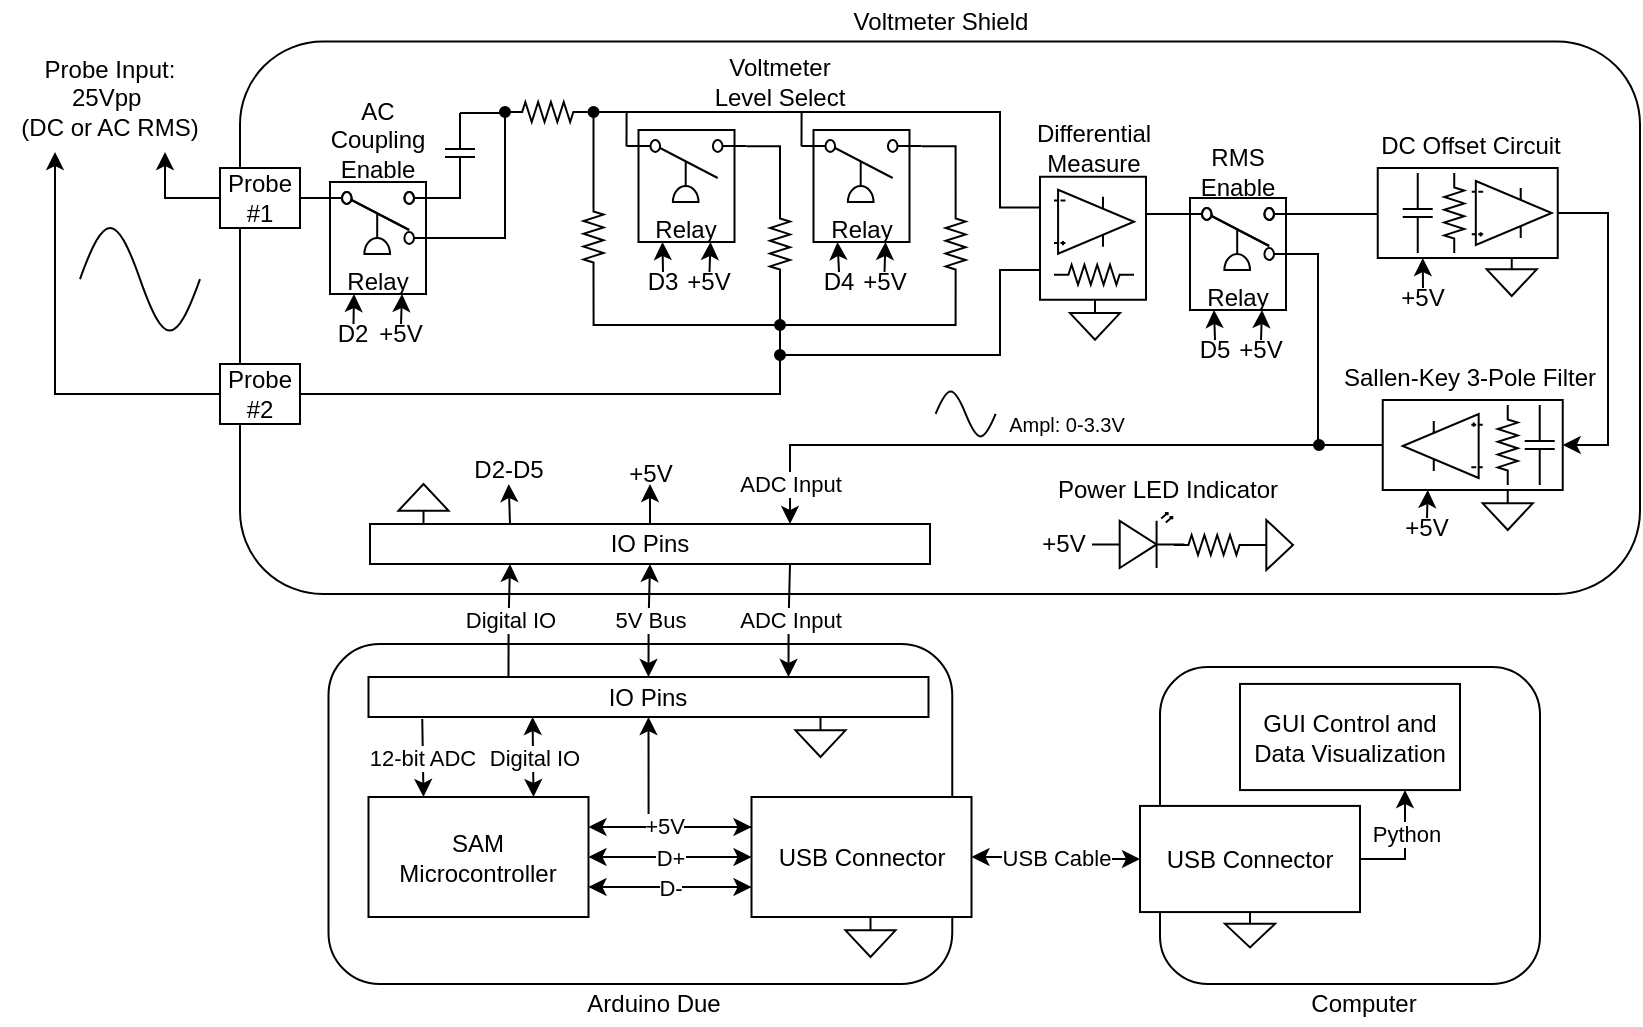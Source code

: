 <mxfile version="13.6.2" type="device"><diagram id="-oL0NHtV38mQ9emUjdSc" name="Page-1"><mxGraphModel dx="1831" dy="594" grid="1" gridSize="10" guides="1" tooltips="1" connect="1" arrows="1" fold="1" page="1" pageScale="1" pageWidth="850" pageHeight="1100" math="0" shadow="0"><root><mxCell id="0"/><mxCell id="1" parent="0"/><mxCell id="wLDwbeyGVbWUntYZaLQP-93" value="" style="rounded=1;whiteSpace=wrap;html=1;" parent="1" vertex="1"><mxGeometry x="-610" y="408.75" width="700" height="276.25" as="geometry"/></mxCell><mxCell id="EzJl0dSxxbxW8zrCP2cZ-2" value="" style="rounded=1;whiteSpace=wrap;html=1;" parent="1" vertex="1"><mxGeometry x="-565.75" y="710" width="311.88" height="170" as="geometry"/></mxCell><mxCell id="EzJl0dSxxbxW8zrCP2cZ-5" value="USB Cable" style="edgeStyle=orthogonalEdgeStyle;rounded=0;orthogonalLoop=1;jettySize=auto;html=1;exitX=1;exitY=0.5;exitDx=0;exitDy=0;entryX=0;entryY=0.5;entryDx=0;entryDy=0;startArrow=classic;startFill=1;" parent="1" source="wLDwbeyGVbWUntYZaLQP-1" target="wLDwbeyGVbWUntYZaLQP-102" edge="1"><mxGeometry relative="1" as="geometry"/></mxCell><mxCell id="EzJl0dSxxbxW8zrCP2cZ-11" value="D+" style="edgeStyle=orthogonalEdgeStyle;rounded=0;orthogonalLoop=1;jettySize=auto;html=1;exitX=0;exitY=0.5;exitDx=0;exitDy=0;entryX=1;entryY=0.5;entryDx=0;entryDy=0;startArrow=classic;startFill=1;" parent="1" source="wLDwbeyGVbWUntYZaLQP-1" target="EzJl0dSxxbxW8zrCP2cZ-6" edge="1"><mxGeometry relative="1" as="geometry"/></mxCell><mxCell id="EzJl0dSxxbxW8zrCP2cZ-12" value="D-" style="edgeStyle=orthogonalEdgeStyle;rounded=0;orthogonalLoop=1;jettySize=auto;html=1;exitX=0;exitY=0.75;exitDx=0;exitDy=0;entryX=1;entryY=0.75;entryDx=0;entryDy=0;startArrow=classic;startFill=1;" parent="1" source="wLDwbeyGVbWUntYZaLQP-1" target="EzJl0dSxxbxW8zrCP2cZ-6" edge="1"><mxGeometry relative="1" as="geometry"/></mxCell><mxCell id="EzJl0dSxxbxW8zrCP2cZ-13" style="edgeStyle=orthogonalEdgeStyle;rounded=0;orthogonalLoop=1;jettySize=auto;html=1;exitX=0;exitY=0.25;exitDx=0;exitDy=0;entryX=0.5;entryY=1;entryDx=0;entryDy=0;startArrow=classic;startFill=1;" parent="1" source="wLDwbeyGVbWUntYZaLQP-1" target="EzJl0dSxxbxW8zrCP2cZ-7" edge="1"><mxGeometry relative="1" as="geometry"><Array as="points"><mxPoint x="-406" y="802"/></Array></mxGeometry></mxCell><mxCell id="dvAcKzwwteOVy_JP5b5H-95" style="edgeStyle=orthogonalEdgeStyle;rounded=0;orthogonalLoop=1;jettySize=auto;html=1;exitX=0;exitY=0.25;exitDx=0;exitDy=0;entryX=1;entryY=0.25;entryDx=0;entryDy=0;startArrow=none;startFill=0;endArrow=classic;endFill=1;" parent="1" source="wLDwbeyGVbWUntYZaLQP-1" target="EzJl0dSxxbxW8zrCP2cZ-6" edge="1"><mxGeometry relative="1" as="geometry"><Array as="points"><mxPoint x="-390" y="802"/><mxPoint x="-390" y="802"/></Array></mxGeometry></mxCell><mxCell id="dvAcKzwwteOVy_JP5b5H-96" value="+5V" style="edgeLabel;html=1;align=center;verticalAlign=middle;resizable=0;points=[];" parent="dvAcKzwwteOVy_JP5b5H-95" vertex="1" connectable="0"><mxGeometry x="-0.064" relative="1" as="geometry"><mxPoint x="-6.0" y="-0.75" as="offset"/></mxGeometry></mxCell><mxCell id="wLDwbeyGVbWUntYZaLQP-1" value="USB Connector" style="rounded=0;whiteSpace=wrap;html=1;" parent="1" vertex="1"><mxGeometry x="-354.25" y="786.5" width="110" height="60" as="geometry"/></mxCell><mxCell id="wLDwbeyGVbWUntYZaLQP-76" value="" style="pointerEvents=1;verticalLabelPosition=bottom;shadow=0;dashed=0;align=center;html=1;verticalAlign=top;shape=mxgraph.electrical.waveforms.sine_wave;" parent="1" vertex="1"><mxGeometry x="-262.18" y="580" width="30" height="30" as="geometry"/></mxCell><mxCell id="wLDwbeyGVbWUntYZaLQP-77" value="&lt;font style=&quot;font-size: 10px&quot;&gt;Ampl: 0-3.3V&lt;/font&gt;" style="text;html=1;align=center;verticalAlign=middle;resizable=0;points=[];autosize=1;" parent="1" vertex="1"><mxGeometry x="-232.19" y="590" width="70" height="20" as="geometry"/></mxCell><mxCell id="dvAcKzwwteOVy_JP5b5H-117" style="edgeStyle=orthogonalEdgeStyle;rounded=0;orthogonalLoop=1;jettySize=auto;html=1;exitX=0;exitY=0.5;exitDx=0;exitDy=0;entryX=0.25;entryY=1;entryDx=0;entryDy=0;startArrow=none;startFill=0;endArrow=classic;endFill=1;" parent="1" source="wLDwbeyGVbWUntYZaLQP-106" target="wLDwbeyGVbWUntYZaLQP-111" edge="1"><mxGeometry relative="1" as="geometry"/></mxCell><mxCell id="wLDwbeyGVbWUntYZaLQP-106" value="Probe #2" style="rounded=0;whiteSpace=wrap;html=1;" parent="1" vertex="1"><mxGeometry x="-620" y="570" width="40" height="30" as="geometry"/></mxCell><mxCell id="wLDwbeyGVbWUntYZaLQP-111" value="Probe Input:&lt;br&gt;&lt;span&gt;25Vpp&amp;nbsp;&lt;/span&gt;&lt;br&gt;(DC or AC RMS)" style="text;html=1;strokeColor=none;fillColor=none;align=center;verticalAlign=middle;whiteSpace=wrap;rounded=0;" parent="1" vertex="1"><mxGeometry x="-730" y="410" width="110" height="54" as="geometry"/></mxCell><mxCell id="L6yJ6HLcH0pnZUztyq2i-1" value="" style="pointerEvents=1;verticalLabelPosition=bottom;shadow=0;dashed=0;align=center;html=1;verticalAlign=top;shape=mxgraph.electrical.waveforms.sine_wave;" parent="1" vertex="1"><mxGeometry x="-690" y="493.32" width="60" height="68.68" as="geometry"/></mxCell><mxCell id="dvAcKzwwteOVy_JP5b5H-61" style="edgeStyle=orthogonalEdgeStyle;rounded=0;orthogonalLoop=1;jettySize=auto;html=1;exitX=1;exitY=0.5;exitDx=0;exitDy=0;entryX=0;entryY=0.885;entryDx=0;entryDy=0;entryPerimeter=0;startArrow=none;startFill=0;endArrow=none;endFill=0;" parent="1" source="wLDwbeyGVbWUntYZaLQP-53" target="EzJl0dSxxbxW8zrCP2cZ-267" edge="1"><mxGeometry relative="1" as="geometry"/></mxCell><mxCell id="dvAcKzwwteOVy_JP5b5H-116" style="edgeStyle=orthogonalEdgeStyle;rounded=0;orthogonalLoop=1;jettySize=auto;html=1;exitX=0;exitY=0.5;exitDx=0;exitDy=0;entryX=0.75;entryY=1;entryDx=0;entryDy=0;startArrow=none;startFill=0;endArrow=classic;endFill=1;" parent="1" source="wLDwbeyGVbWUntYZaLQP-53" target="wLDwbeyGVbWUntYZaLQP-111" edge="1"><mxGeometry relative="1" as="geometry"/></mxCell><mxCell id="wLDwbeyGVbWUntYZaLQP-53" value="Probe #1" style="rounded=0;whiteSpace=wrap;html=1;" parent="1" vertex="1"><mxGeometry x="-620" y="472" width="40" height="30" as="geometry"/></mxCell><mxCell id="EzJl0dSxxbxW8zrCP2cZ-16" value="Digital IO" style="rounded=0;orthogonalLoop=1;jettySize=auto;html=1;exitX=0.75;exitY=0;exitDx=0;exitDy=0;entryX=0.293;entryY=1;entryDx=0;entryDy=0;entryPerimeter=0;startArrow=classic;startFill=1;" parent="1" source="EzJl0dSxxbxW8zrCP2cZ-6" target="EzJl0dSxxbxW8zrCP2cZ-7" edge="1"><mxGeometry relative="1" as="geometry"/></mxCell><mxCell id="EzJl0dSxxbxW8zrCP2cZ-22" value="12-bit ADC" style="edgeStyle=orthogonalEdgeStyle;rounded=0;orthogonalLoop=1;jettySize=auto;html=1;exitX=0.25;exitY=0;exitDx=0;exitDy=0;entryX=0.096;entryY=1.05;entryDx=0;entryDy=0;entryPerimeter=0;startArrow=classic;startFill=1;endArrow=none;endFill=0;" parent="1" source="EzJl0dSxxbxW8zrCP2cZ-6" target="EzJl0dSxxbxW8zrCP2cZ-7" edge="1"><mxGeometry relative="1" as="geometry"/></mxCell><mxCell id="EzJl0dSxxbxW8zrCP2cZ-6" value="SAM Microcontroller" style="rounded=0;whiteSpace=wrap;html=1;" parent="1" vertex="1"><mxGeometry x="-545.75" y="786.5" width="110" height="60" as="geometry"/></mxCell><mxCell id="EzJl0dSxxbxW8zrCP2cZ-19" value="ADC Input" style="edgeStyle=orthogonalEdgeStyle;rounded=0;orthogonalLoop=1;jettySize=auto;html=1;exitX=0.75;exitY=0;exitDx=0;exitDy=0;entryX=0.75;entryY=1;entryDx=0;entryDy=0;startArrow=classic;startFill=1;endArrow=none;endFill=0;" parent="1" source="EzJl0dSxxbxW8zrCP2cZ-7" target="EzJl0dSxxbxW8zrCP2cZ-18" edge="1"><mxGeometry relative="1" as="geometry"/></mxCell><mxCell id="EzJl0dSxxbxW8zrCP2cZ-20" value="5V Bus" style="edgeStyle=orthogonalEdgeStyle;rounded=0;orthogonalLoop=1;jettySize=auto;html=1;exitX=0.5;exitY=0;exitDx=0;exitDy=0;entryX=0.5;entryY=1;entryDx=0;entryDy=0;startArrow=classic;startFill=1;" parent="1" source="EzJl0dSxxbxW8zrCP2cZ-7" target="EzJl0dSxxbxW8zrCP2cZ-18" edge="1"><mxGeometry relative="1" as="geometry"/></mxCell><mxCell id="EzJl0dSxxbxW8zrCP2cZ-21" value="Digital IO" style="edgeStyle=orthogonalEdgeStyle;rounded=0;orthogonalLoop=1;jettySize=auto;html=1;exitX=0.25;exitY=0;exitDx=0;exitDy=0;entryX=0.25;entryY=1;entryDx=0;entryDy=0;startArrow=none;startFill=0;endArrow=classic;endFill=1;" parent="1" source="EzJl0dSxxbxW8zrCP2cZ-7" target="EzJl0dSxxbxW8zrCP2cZ-18" edge="1"><mxGeometry relative="1" as="geometry"/></mxCell><mxCell id="EzJl0dSxxbxW8zrCP2cZ-7" value="IO Pins" style="rounded=0;whiteSpace=wrap;html=1;" parent="1" vertex="1"><mxGeometry x="-545.75" y="726.5" width="280" height="20" as="geometry"/></mxCell><mxCell id="EzJl0dSxxbxW8zrCP2cZ-18" value="IO Pins" style="rounded=0;whiteSpace=wrap;html=1;" parent="1" vertex="1"><mxGeometry x="-545" y="650" width="280" height="20" as="geometry"/></mxCell><mxCell id="dvAcKzwwteOVy_JP5b5H-58" style="edgeStyle=orthogonalEdgeStyle;rounded=0;orthogonalLoop=1;jettySize=auto;html=1;exitX=0;exitY=0.5;exitDx=0;exitDy=0;exitPerimeter=0;entryX=1;entryY=0.5;entryDx=0;entryDy=0;startArrow=none;startFill=0;endArrow=none;endFill=0;" parent="1" source="okWs0Sjqfzj3kmloRYLB-17" target="dvAcKzwwteOVy_JP5b5H-54" edge="1"><mxGeometry relative="1" as="geometry"/></mxCell><mxCell id="okWs0Sjqfzj3kmloRYLB-17" value="" style="pointerEvents=1;verticalLabelPosition=bottom;shadow=0;dashed=0;align=center;html=1;verticalAlign=top;shape=mxgraph.electrical.resistors.resistor_2;rotation=90;direction=north;" parent="1" vertex="1"><mxGeometry x="-461.13" y="424" width="10" height="40" as="geometry"/></mxCell><mxCell id="dvAcKzwwteOVy_JP5b5H-65" style="edgeStyle=orthogonalEdgeStyle;rounded=0;orthogonalLoop=1;jettySize=auto;html=1;exitX=1;exitY=0.5;exitDx=0;exitDy=0;exitPerimeter=0;entryX=0;entryY=0.5;entryDx=0;entryDy=0;startArrow=none;startFill=0;endArrow=none;endFill=0;" parent="1" source="okWs0Sjqfzj3kmloRYLB-20" target="dvAcKzwwteOVy_JP5b5H-18" edge="1"><mxGeometry relative="1" as="geometry"/></mxCell><mxCell id="okWs0Sjqfzj3kmloRYLB-20" value="" style="pointerEvents=1;verticalLabelPosition=bottom;shadow=0;dashed=0;align=center;html=1;verticalAlign=top;shape=mxgraph.electrical.resistors.resistor_2;rotation=90;" parent="1" vertex="1"><mxGeometry x="-453.25" y="501.5" width="40" height="10" as="geometry"/></mxCell><mxCell id="EzJl0dSxxbxW8zrCP2cZ-129" value="" style="pointerEvents=1;verticalLabelPosition=bottom;shadow=0;dashed=0;align=center;html=1;verticalAlign=top;shape=mxgraph.electrical.signal_sources.signal_ground;" parent="1" vertex="1"><mxGeometry x="-307.25" y="846.5" width="25" height="20" as="geometry"/></mxCell><mxCell id="EzJl0dSxxbxW8zrCP2cZ-176" value="" style="group" parent="1" vertex="1" connectable="0"><mxGeometry x="-416.75" y="453" width="60" height="81" as="geometry"/></mxCell><mxCell id="EzJl0dSxxbxW8zrCP2cZ-177" value="+5V" style="text;html=1;strokeColor=none;fillColor=none;align=center;verticalAlign=middle;whiteSpace=wrap;rounded=0;dashed=1;" parent="EzJl0dSxxbxW8zrCP2cZ-176" vertex="1"><mxGeometry x="34" y="71" width="15" height="10" as="geometry"/></mxCell><mxCell id="EzJl0dSxxbxW8zrCP2cZ-178" value="" style="group" parent="EzJl0dSxxbxW8zrCP2cZ-176" vertex="1" connectable="0"><mxGeometry width="60" height="76" as="geometry"/></mxCell><mxCell id="EzJl0dSxxbxW8zrCP2cZ-179" value="" style="group" parent="EzJl0dSxxbxW8zrCP2cZ-178" vertex="1" connectable="0"><mxGeometry width="60" height="76" as="geometry"/></mxCell><mxCell id="EzJl0dSxxbxW8zrCP2cZ-180" value="&lt;br&gt;&lt;br&gt;&lt;br&gt;Relay" style="rounded=0;whiteSpace=wrap;html=1;" parent="EzJl0dSxxbxW8zrCP2cZ-179" vertex="1"><mxGeometry x="6" width="48" height="56" as="geometry"/></mxCell><mxCell id="EzJl0dSxxbxW8zrCP2cZ-181" value="" style="pointerEvents=1;verticalLabelPosition=bottom;shadow=0;dashed=0;align=center;html=1;verticalAlign=top;shape=mxgraph.electrical.electro-mechanical.pressure_actuated;" parent="EzJl0dSxxbxW8zrCP2cZ-179" vertex="1"><mxGeometry y="5" width="60" height="31" as="geometry"/></mxCell><mxCell id="EzJl0dSxxbxW8zrCP2cZ-182" style="edgeStyle=orthogonalEdgeStyle;rounded=0;orthogonalLoop=1;jettySize=auto;html=1;exitX=0.5;exitY=0;exitDx=0;exitDy=0;entryX=0.75;entryY=1;entryDx=0;entryDy=0;startArrow=none;startFill=0;endArrow=classic;endFill=1;" parent="EzJl0dSxxbxW8zrCP2cZ-176" source="EzJl0dSxxbxW8zrCP2cZ-177" target="EzJl0dSxxbxW8zrCP2cZ-180" edge="1"><mxGeometry relative="1" as="geometry"/></mxCell><mxCell id="EzJl0dSxxbxW8zrCP2cZ-184" value="" style="group" parent="1" vertex="1" connectable="0"><mxGeometry x="-329.25" y="453" width="60" height="81" as="geometry"/></mxCell><mxCell id="EzJl0dSxxbxW8zrCP2cZ-185" value="+5V" style="text;html=1;strokeColor=none;fillColor=none;align=center;verticalAlign=middle;whiteSpace=wrap;rounded=0;dashed=1;" parent="EzJl0dSxxbxW8zrCP2cZ-184" vertex="1"><mxGeometry x="34" y="71" width="15" height="10" as="geometry"/></mxCell><mxCell id="EzJl0dSxxbxW8zrCP2cZ-186" value="" style="group" parent="EzJl0dSxxbxW8zrCP2cZ-184" vertex="1" connectable="0"><mxGeometry width="60" height="76" as="geometry"/></mxCell><mxCell id="EzJl0dSxxbxW8zrCP2cZ-187" value="" style="group" parent="EzJl0dSxxbxW8zrCP2cZ-186" vertex="1" connectable="0"><mxGeometry width="60" height="76" as="geometry"/></mxCell><mxCell id="EzJl0dSxxbxW8zrCP2cZ-188" value="&lt;br&gt;&lt;br&gt;&lt;br&gt;Relay" style="rounded=0;whiteSpace=wrap;html=1;" parent="EzJl0dSxxbxW8zrCP2cZ-187" vertex="1"><mxGeometry x="6" width="48" height="56" as="geometry"/></mxCell><mxCell id="EzJl0dSxxbxW8zrCP2cZ-189" value="" style="pointerEvents=1;verticalLabelPosition=bottom;shadow=0;dashed=0;align=center;html=1;verticalAlign=top;shape=mxgraph.electrical.electro-mechanical.pressure_actuated;" parent="EzJl0dSxxbxW8zrCP2cZ-187" vertex="1"><mxGeometry y="5" width="60" height="31" as="geometry"/></mxCell><mxCell id="EzJl0dSxxbxW8zrCP2cZ-190" style="edgeStyle=orthogonalEdgeStyle;rounded=0;orthogonalLoop=1;jettySize=auto;html=1;exitX=0.5;exitY=0;exitDx=0;exitDy=0;entryX=0.75;entryY=1;entryDx=0;entryDy=0;startArrow=none;startFill=0;endArrow=classic;endFill=1;" parent="EzJl0dSxxbxW8zrCP2cZ-184" source="EzJl0dSxxbxW8zrCP2cZ-185" target="EzJl0dSxxbxW8zrCP2cZ-188" edge="1"><mxGeometry relative="1" as="geometry"/></mxCell><mxCell id="dvAcKzwwteOVy_JP5b5H-66" style="edgeStyle=orthogonalEdgeStyle;rounded=0;orthogonalLoop=1;jettySize=auto;html=1;exitX=1;exitY=0.5;exitDx=0;exitDy=0;exitPerimeter=0;entryX=0.5;entryY=0;entryDx=0;entryDy=0;startArrow=none;startFill=0;endArrow=none;endFill=0;" parent="1" source="EzJl0dSxxbxW8zrCP2cZ-193" target="dvAcKzwwteOVy_JP5b5H-18" edge="1"><mxGeometry relative="1" as="geometry"><Array as="points"><mxPoint x="-340" y="548"/></Array></mxGeometry></mxCell><mxCell id="EzJl0dSxxbxW8zrCP2cZ-193" value="" style="pointerEvents=1;verticalLabelPosition=bottom;shadow=0;dashed=0;align=center;html=1;verticalAlign=top;shape=mxgraph.electrical.resistors.resistor_2;rotation=90;" parent="1" vertex="1"><mxGeometry x="-360" y="505" width="40" height="10" as="geometry"/></mxCell><mxCell id="dvAcKzwwteOVy_JP5b5H-67" style="edgeStyle=orthogonalEdgeStyle;rounded=0;orthogonalLoop=1;jettySize=auto;html=1;exitX=1;exitY=0.5;exitDx=0;exitDy=0;exitPerimeter=0;entryX=1;entryY=0.5;entryDx=0;entryDy=0;startArrow=none;startFill=0;endArrow=none;endFill=0;" parent="1" source="EzJl0dSxxbxW8zrCP2cZ-194" target="dvAcKzwwteOVy_JP5b5H-18" edge="1"><mxGeometry relative="1" as="geometry"/></mxCell><mxCell id="EzJl0dSxxbxW8zrCP2cZ-194" value="" style="pointerEvents=1;verticalLabelPosition=bottom;shadow=0;dashed=0;align=center;html=1;verticalAlign=top;shape=mxgraph.electrical.resistors.resistor_2;rotation=90;" parent="1" vertex="1"><mxGeometry x="-272.19" y="505" width="40" height="10" as="geometry"/></mxCell><mxCell id="EzJl0dSxxbxW8zrCP2cZ-195" style="edgeStyle=orthogonalEdgeStyle;rounded=0;orthogonalLoop=1;jettySize=auto;html=1;exitX=1;exitY=0.1;exitDx=0;exitDy=0;exitPerimeter=0;entryX=0;entryY=0.5;entryDx=0;entryDy=0;entryPerimeter=0;startArrow=none;startFill=0;endArrow=none;endFill=0;" parent="1" source="EzJl0dSxxbxW8zrCP2cZ-181" target="EzJl0dSxxbxW8zrCP2cZ-193" edge="1"><mxGeometry relative="1" as="geometry"/></mxCell><mxCell id="EzJl0dSxxbxW8zrCP2cZ-196" style="edgeStyle=orthogonalEdgeStyle;rounded=0;orthogonalLoop=1;jettySize=auto;html=1;exitX=1;exitY=0.1;exitDx=0;exitDy=0;exitPerimeter=0;entryX=0;entryY=0.5;entryDx=0;entryDy=0;entryPerimeter=0;startArrow=none;startFill=0;endArrow=none;endFill=0;" parent="1" source="EzJl0dSxxbxW8zrCP2cZ-189" target="EzJl0dSxxbxW8zrCP2cZ-194" edge="1"><mxGeometry relative="1" as="geometry"/></mxCell><mxCell id="EzJl0dSxxbxW8zrCP2cZ-248" value="Arduino Due" style="text;html=1;strokeColor=none;fillColor=none;align=center;verticalAlign=middle;whiteSpace=wrap;rounded=0;" parent="1" vertex="1"><mxGeometry x="-438.26" y="880" width="70" height="20" as="geometry"/></mxCell><mxCell id="EzJl0dSxxbxW8zrCP2cZ-249" value="Voltmeter Shield" style="text;html=1;strokeColor=none;fillColor=none;align=center;verticalAlign=middle;whiteSpace=wrap;rounded=0;" parent="1" vertex="1"><mxGeometry x="-313.25" y="388.75" width="106.5" height="20" as="geometry"/></mxCell><mxCell id="EzJl0dSxxbxW8zrCP2cZ-247" value="Computer" style="text;html=1;strokeColor=none;fillColor=none;align=center;verticalAlign=middle;whiteSpace=wrap;rounded=0;" parent="1" vertex="1"><mxGeometry x="-68" y="880" width="40" height="20" as="geometry"/></mxCell><mxCell id="EzJl0dSxxbxW8zrCP2cZ-260" value="" style="group" parent="1" vertex="1" connectable="0"><mxGeometry x="-565.75" y="481" width="60" height="81" as="geometry"/></mxCell><mxCell id="EzJl0dSxxbxW8zrCP2cZ-261" value="" style="group" parent="EzJl0dSxxbxW8zrCP2cZ-260" vertex="1" connectable="0"><mxGeometry x="-5.25" y="-2" width="60" height="81" as="geometry"/></mxCell><mxCell id="EzJl0dSxxbxW8zrCP2cZ-262" value="+5V" style="text;html=1;strokeColor=none;fillColor=none;align=center;verticalAlign=middle;whiteSpace=wrap;rounded=0;dashed=1;" parent="EzJl0dSxxbxW8zrCP2cZ-261" vertex="1"><mxGeometry x="34" y="71" width="15" height="10" as="geometry"/></mxCell><mxCell id="EzJl0dSxxbxW8zrCP2cZ-263" value="" style="group" parent="EzJl0dSxxbxW8zrCP2cZ-261" vertex="1" connectable="0"><mxGeometry width="60" height="76" as="geometry"/></mxCell><mxCell id="EzJl0dSxxbxW8zrCP2cZ-264" value="" style="group" parent="EzJl0dSxxbxW8zrCP2cZ-263" vertex="1" connectable="0"><mxGeometry width="60" height="76" as="geometry"/></mxCell><mxCell id="EzJl0dSxxbxW8zrCP2cZ-265" value="&lt;br&gt;&lt;br&gt;&lt;br&gt;Relay" style="rounded=0;whiteSpace=wrap;html=1;" parent="EzJl0dSxxbxW8zrCP2cZ-264" vertex="1"><mxGeometry x="6" width="48" height="56" as="geometry"/></mxCell><mxCell id="EzJl0dSxxbxW8zrCP2cZ-266" value="" style="pointerEvents=1;verticalLabelPosition=bottom;shadow=0;dashed=0;align=center;html=1;verticalAlign=top;shape=mxgraph.electrical.electro-mechanical.pressure_actuated;" parent="EzJl0dSxxbxW8zrCP2cZ-264" vertex="1"><mxGeometry y="5" width="60" height="31" as="geometry"/></mxCell><mxCell id="EzJl0dSxxbxW8zrCP2cZ-267" value="" style="pointerEvents=1;verticalLabelPosition=bottom;shadow=0;dashed=0;align=center;html=1;verticalAlign=top;shape=mxgraph.electrical.electro-mechanical.2-way_switch;fillColor=none;flipV=1;" parent="EzJl0dSxxbxW8zrCP2cZ-264" vertex="1"><mxGeometry y="5" width="60" height="26" as="geometry"/></mxCell><mxCell id="EzJl0dSxxbxW8zrCP2cZ-268" style="edgeStyle=orthogonalEdgeStyle;rounded=0;orthogonalLoop=1;jettySize=auto;html=1;exitX=0.5;exitY=0;exitDx=0;exitDy=0;entryX=0.75;entryY=1;entryDx=0;entryDy=0;startArrow=none;startFill=0;endArrow=classic;endFill=1;" parent="EzJl0dSxxbxW8zrCP2cZ-261" source="EzJl0dSxxbxW8zrCP2cZ-262" target="EzJl0dSxxbxW8zrCP2cZ-265" edge="1"><mxGeometry relative="1" as="geometry"/></mxCell><mxCell id="EzJl0dSxxbxW8zrCP2cZ-320" style="edgeStyle=orthogonalEdgeStyle;rounded=0;orthogonalLoop=1;jettySize=auto;html=1;exitX=0.5;exitY=0;exitDx=0;exitDy=0;entryX=0.25;entryY=1;entryDx=0;entryDy=0;startArrow=none;startFill=0;endArrow=classic;endFill=1;" parent="1" source="EzJl0dSxxbxW8zrCP2cZ-318" target="EzJl0dSxxbxW8zrCP2cZ-265" edge="1"><mxGeometry relative="1" as="geometry"/></mxCell><mxCell id="EzJl0dSxxbxW8zrCP2cZ-318" value="D2" style="text;html=1;strokeColor=none;fillColor=none;align=center;verticalAlign=middle;whiteSpace=wrap;rounded=0;dashed=1;" parent="1" vertex="1"><mxGeometry x="-560.75" y="550" width="15" height="10" as="geometry"/></mxCell><mxCell id="EzJl0dSxxbxW8zrCP2cZ-331" style="edgeStyle=orthogonalEdgeStyle;rounded=0;orthogonalLoop=1;jettySize=auto;html=1;exitX=0.5;exitY=0;exitDx=0;exitDy=0;entryX=0.25;entryY=1;entryDx=0;entryDy=0;startArrow=none;startFill=0;endArrow=classic;endFill=1;" parent="1" source="EzJl0dSxxbxW8zrCP2cZ-330" target="EzJl0dSxxbxW8zrCP2cZ-180" edge="1"><mxGeometry relative="1" as="geometry"/></mxCell><mxCell id="EzJl0dSxxbxW8zrCP2cZ-330" value="D3" style="text;html=1;strokeColor=none;fillColor=none;align=center;verticalAlign=middle;whiteSpace=wrap;rounded=0;dashed=1;" parent="1" vertex="1"><mxGeometry x="-406" y="524" width="15" height="10" as="geometry"/></mxCell><mxCell id="EzJl0dSxxbxW8zrCP2cZ-333" style="edgeStyle=orthogonalEdgeStyle;rounded=0;orthogonalLoop=1;jettySize=auto;html=1;exitX=0.5;exitY=0;exitDx=0;exitDy=0;entryX=0.25;entryY=1;entryDx=0;entryDy=0;startArrow=none;startFill=0;endArrow=classic;endFill=1;" parent="1" source="EzJl0dSxxbxW8zrCP2cZ-332" target="EzJl0dSxxbxW8zrCP2cZ-188" edge="1"><mxGeometry relative="1" as="geometry"/></mxCell><mxCell id="EzJl0dSxxbxW8zrCP2cZ-332" value="D4" style="text;html=1;strokeColor=none;fillColor=none;align=center;verticalAlign=middle;whiteSpace=wrap;rounded=0;dashed=1;" parent="1" vertex="1"><mxGeometry x="-318" y="524" width="15" height="10" as="geometry"/></mxCell><mxCell id="EzJl0dSxxbxW8zrCP2cZ-343" style="edgeStyle=orthogonalEdgeStyle;rounded=0;orthogonalLoop=1;jettySize=auto;html=1;exitX=0.5;exitY=0;exitDx=0;exitDy=0;entryX=0.25;entryY=1;entryDx=0;entryDy=0;startArrow=none;startFill=0;endArrow=classic;endFill=1;" parent="1" source="EzJl0dSxxbxW8zrCP2cZ-342" target="EzJl0dSxxbxW8zrCP2cZ-236" edge="1"><mxGeometry relative="1" as="geometry"/></mxCell><mxCell id="EzJl0dSxxbxW8zrCP2cZ-342" value="D5" style="text;html=1;strokeColor=none;fillColor=none;align=center;verticalAlign=middle;whiteSpace=wrap;rounded=0;dashed=1;" parent="1" vertex="1"><mxGeometry x="-130" y="558" width="15" height="10" as="geometry"/></mxCell><mxCell id="EzJl0dSxxbxW8zrCP2cZ-370" style="rounded=0;orthogonalLoop=1;jettySize=auto;html=1;exitX=0.5;exitY=1;exitDx=0;exitDy=0;entryX=0.25;entryY=0;entryDx=0;entryDy=0;startArrow=classic;startFill=1;endArrow=none;endFill=0;" parent="1" source="EzJl0dSxxbxW8zrCP2cZ-364" target="EzJl0dSxxbxW8zrCP2cZ-18" edge="1"><mxGeometry relative="1" as="geometry"/></mxCell><mxCell id="EzJl0dSxxbxW8zrCP2cZ-364" value="D2-D5" style="text;html=1;strokeColor=none;fillColor=none;align=center;verticalAlign=middle;whiteSpace=wrap;rounded=0;dashed=1;" parent="1" vertex="1"><mxGeometry x="-500.13" y="615" width="49" height="15" as="geometry"/></mxCell><mxCell id="EzJl0dSxxbxW8zrCP2cZ-368" style="rounded=0;orthogonalLoop=1;jettySize=auto;html=1;exitX=0.5;exitY=1;exitDx=0;exitDy=0;entryX=0.5;entryY=0;entryDx=0;entryDy=0;startArrow=classic;startFill=1;endArrow=none;endFill=0;" parent="1" source="EzJl0dSxxbxW8zrCP2cZ-367" target="EzJl0dSxxbxW8zrCP2cZ-18" edge="1"><mxGeometry relative="1" as="geometry"/></mxCell><mxCell id="EzJl0dSxxbxW8zrCP2cZ-367" value="+5V" style="text;html=1;strokeColor=none;fillColor=none;align=center;verticalAlign=middle;whiteSpace=wrap;rounded=0;dashed=1;" parent="1" vertex="1"><mxGeometry x="-412.5" y="620" width="15" height="10" as="geometry"/></mxCell><mxCell id="EzJl0dSxxbxW8zrCP2cZ-371" value="" style="pointerEvents=1;verticalLabelPosition=bottom;shadow=0;dashed=0;align=center;html=1;verticalAlign=top;shape=mxgraph.electrical.signal_sources.signal_ground;direction=west;" parent="1" vertex="1"><mxGeometry x="-530.75" y="630" width="25" height="20" as="geometry"/></mxCell><mxCell id="EzJl0dSxxbxW8zrCP2cZ-379" value="" style="pointerEvents=1;verticalLabelPosition=bottom;shadow=0;dashed=0;align=center;html=1;verticalAlign=top;shape=mxgraph.electrical.signal_sources.signal_ground;" parent="1" vertex="1"><mxGeometry x="-332.25" y="746.5" width="25" height="20" as="geometry"/></mxCell><mxCell id="dvAcKzwwteOVy_JP5b5H-63" style="edgeStyle=orthogonalEdgeStyle;rounded=0;orthogonalLoop=1;jettySize=auto;html=1;exitX=0;exitY=0.5;exitDx=0;exitDy=0;exitPerimeter=0;entryX=0;entryY=0.5;entryDx=0;entryDy=0;startArrow=none;startFill=0;endArrow=none;endFill=0;" parent="1" source="EzJl0dSxxbxW8zrCP2cZ-304" target="dvAcKzwwteOVy_JP5b5H-54" edge="1"><mxGeometry relative="1" as="geometry"/></mxCell><mxCell id="EzJl0dSxxbxW8zrCP2cZ-304" value="" style="pointerEvents=1;verticalLabelPosition=bottom;shadow=0;dashed=0;align=center;html=1;verticalAlign=top;shape=mxgraph.electrical.capacitors.capacitor_1;fillColor=none;rotation=-90;direction=west;" parent="1" vertex="1"><mxGeometry x="-520" y="457" width="40" height="15" as="geometry"/></mxCell><mxCell id="dvAcKzwwteOVy_JP5b5H-68" style="edgeStyle=orthogonalEdgeStyle;rounded=0;orthogonalLoop=1;jettySize=auto;html=1;exitX=0.5;exitY=1;exitDx=0;exitDy=0;entryX=1;entryY=0.5;entryDx=0;entryDy=0;startArrow=none;startFill=0;endArrow=none;endFill=0;" parent="1" source="dvAcKzwwteOVy_JP5b5H-89" target="wLDwbeyGVbWUntYZaLQP-106" edge="1"><mxGeometry relative="1" as="geometry"><Array as="points"><mxPoint x="-340" y="585"/></Array></mxGeometry></mxCell><mxCell id="dvAcKzwwteOVy_JP5b5H-91" style="edgeStyle=orthogonalEdgeStyle;rounded=0;orthogonalLoop=1;jettySize=auto;html=1;exitX=0.5;exitY=1;exitDx=0;exitDy=0;entryX=0.5;entryY=0;entryDx=0;entryDy=0;startArrow=none;startFill=0;endArrow=none;endFill=0;" parent="1" source="dvAcKzwwteOVy_JP5b5H-18" target="dvAcKzwwteOVy_JP5b5H-89" edge="1"><mxGeometry relative="1" as="geometry"><Array as="points"><mxPoint x="-340" y="553"/><mxPoint x="-340" y="553"/></Array></mxGeometry></mxCell><mxCell id="dvAcKzwwteOVy_JP5b5H-18" value="" style="ellipse;whiteSpace=wrap;html=1;aspect=fixed;fillColor=#000000;" parent="1" vertex="1"><mxGeometry x="-342.5" y="548" width="5" height="5" as="geometry"/></mxCell><mxCell id="dvAcKzwwteOVy_JP5b5H-85" value="ADC Input" style="edgeStyle=orthogonalEdgeStyle;rounded=0;orthogonalLoop=1;jettySize=auto;html=1;exitX=0;exitY=0.5;exitDx=0;exitDy=0;entryX=0.75;entryY=0;entryDx=0;entryDy=0;startArrow=none;startFill=0;endArrow=classic;endFill=1;" parent="1" source="dvAcKzwwteOVy_JP5b5H-19" target="EzJl0dSxxbxW8zrCP2cZ-18" edge="1"><mxGeometry x="0.738" y="20" relative="1" as="geometry"><mxPoint x="-20" y="19" as="offset"/></mxGeometry></mxCell><mxCell id="dvAcKzwwteOVy_JP5b5H-19" value="" style="ellipse;whiteSpace=wrap;html=1;aspect=fixed;fillColor=#000000;" parent="1" vertex="1"><mxGeometry x="-73" y="608" width="5" height="5" as="geometry"/></mxCell><mxCell id="dvAcKzwwteOVy_JP5b5H-32" style="edgeStyle=orthogonalEdgeStyle;rounded=0;orthogonalLoop=1;jettySize=auto;html=1;exitX=1;exitY=0.885;exitDx=0;exitDy=0;exitPerimeter=0;entryX=0;entryY=0.5;entryDx=0;entryDy=0;startArrow=none;startFill=0;endArrow=none;endFill=0;" parent="1" source="EzJl0dSxxbxW8zrCP2cZ-239" target="EzJl0dSxxbxW8zrCP2cZ-285" edge="1"><mxGeometry relative="1" as="geometry"/></mxCell><mxCell id="wLDwbeyGVbWUntYZaLQP-101" value="" style="rounded=1;whiteSpace=wrap;html=1;" parent="1" vertex="1"><mxGeometry x="-150" y="721.5" width="190" height="158.5" as="geometry"/></mxCell><mxCell id="dvAcKzwwteOVy_JP5b5H-35" value="Python" style="edgeStyle=orthogonalEdgeStyle;rounded=0;orthogonalLoop=1;jettySize=auto;html=1;exitX=1;exitY=0.5;exitDx=0;exitDy=0;entryX=0.75;entryY=1;entryDx=0;entryDy=0;startArrow=none;startFill=0;endArrow=classic;endFill=1;" parent="1" source="wLDwbeyGVbWUntYZaLQP-102" target="wLDwbeyGVbWUntYZaLQP-103" edge="1"><mxGeometry x="0.229" relative="1" as="geometry"><mxPoint as="offset"/></mxGeometry></mxCell><mxCell id="wLDwbeyGVbWUntYZaLQP-102" value="USB Connector" style="rounded=0;whiteSpace=wrap;html=1;" parent="1" vertex="1"><mxGeometry x="-160" y="790.962" width="110" height="53.077" as="geometry"/></mxCell><mxCell id="wLDwbeyGVbWUntYZaLQP-103" value="GUI Control and Data Visualization" style="rounded=0;whiteSpace=wrap;html=1;" parent="1" vertex="1"><mxGeometry x="-110" y="729.962" width="110" height="53.077" as="geometry"/></mxCell><mxCell id="L6yJ6HLcH0pnZUztyq2i-5" value="" style="pointerEvents=1;verticalLabelPosition=bottom;shadow=0;dashed=0;align=center;html=1;verticalAlign=top;shape=mxgraph.electrical.signal_sources.signal_ground;" parent="1" vertex="1"><mxGeometry x="-117.5" y="844.038" width="25" height="17.692" as="geometry"/></mxCell><mxCell id="dvAcKzwwteOVy_JP5b5H-36" value="AC Coupling&lt;br&gt;Enable" style="text;html=1;strokeColor=none;fillColor=none;align=center;verticalAlign=middle;whiteSpace=wrap;rounded=0;" parent="1" vertex="1"><mxGeometry x="-560.75" y="448.25" width="40" height="20" as="geometry"/></mxCell><mxCell id="dvAcKzwwteOVy_JP5b5H-57" style="edgeStyle=orthogonalEdgeStyle;rounded=0;orthogonalLoop=1;jettySize=auto;html=1;exitX=0.5;exitY=1;exitDx=0;exitDy=0;entryX=1;entryY=0.115;entryDx=0;entryDy=0;entryPerimeter=0;startArrow=none;startFill=0;endArrow=none;endFill=0;" parent="1" source="dvAcKzwwteOVy_JP5b5H-54" target="EzJl0dSxxbxW8zrCP2cZ-267" edge="1"><mxGeometry relative="1" as="geometry"/></mxCell><mxCell id="dvAcKzwwteOVy_JP5b5H-54" value="" style="ellipse;whiteSpace=wrap;html=1;aspect=fixed;fillColor=#000000;" parent="1" vertex="1"><mxGeometry x="-480" y="441.5" width="5" height="5" as="geometry"/></mxCell><mxCell id="dvAcKzwwteOVy_JP5b5H-62" style="edgeStyle=orthogonalEdgeStyle;rounded=0;orthogonalLoop=1;jettySize=auto;html=1;exitX=1;exitY=0.885;exitDx=0;exitDy=0;exitPerimeter=0;entryX=1;entryY=0.5;entryDx=0;entryDy=0;entryPerimeter=0;startArrow=none;startFill=0;endArrow=none;endFill=0;" parent="1" source="EzJl0dSxxbxW8zrCP2cZ-267" target="EzJl0dSxxbxW8zrCP2cZ-304" edge="1"><mxGeometry relative="1" as="geometry"/></mxCell><mxCell id="dvAcKzwwteOVy_JP5b5H-74" style="edgeStyle=orthogonalEdgeStyle;rounded=0;orthogonalLoop=1;jettySize=auto;html=1;exitX=0;exitY=0.885;exitDx=0;exitDy=0;exitPerimeter=0;entryX=1;entryY=0.314;entryDx=0;entryDy=0;startArrow=none;startFill=0;endArrow=none;endFill=0;entryPerimeter=0;" parent="1" source="EzJl0dSxxbxW8zrCP2cZ-239" target="dvAcKzwwteOVy_JP5b5H-40" edge="1"><mxGeometry relative="1" as="geometry"/></mxCell><mxCell id="dvAcKzwwteOVy_JP5b5H-76" style="edgeStyle=orthogonalEdgeStyle;rounded=0;orthogonalLoop=1;jettySize=auto;html=1;exitX=1;exitY=0.115;exitDx=0;exitDy=0;exitPerimeter=0;entryX=0.5;entryY=0;entryDx=0;entryDy=0;startArrow=none;startFill=0;endArrow=none;endFill=0;" parent="1" source="EzJl0dSxxbxW8zrCP2cZ-239" target="dvAcKzwwteOVy_JP5b5H-19" edge="1"><mxGeometry relative="1" as="geometry"><Array as="points"><mxPoint x="-71" y="515"/><mxPoint x="-71" y="608"/></Array></mxGeometry></mxCell><mxCell id="dvAcKzwwteOVy_JP5b5H-78" style="edgeStyle=orthogonalEdgeStyle;rounded=0;orthogonalLoop=1;jettySize=auto;html=1;exitX=1;exitY=0.5;exitDx=0;exitDy=0;entryX=1;entryY=0.5;entryDx=0;entryDy=0;startArrow=none;startFill=0;endArrow=none;endFill=0;" parent="1" source="EzJl0dSxxbxW8zrCP2cZ-251" target="dvAcKzwwteOVy_JP5b5H-19" edge="1"><mxGeometry relative="1" as="geometry"/></mxCell><mxCell id="EzJl0dSxxbxW8zrCP2cZ-232" value="" style="group" parent="1" vertex="1" connectable="0"><mxGeometry x="-141" y="487" width="60" height="81" as="geometry"/></mxCell><mxCell id="EzJl0dSxxbxW8zrCP2cZ-233" value="+5V" style="text;html=1;strokeColor=none;fillColor=none;align=center;verticalAlign=middle;whiteSpace=wrap;rounded=0;dashed=1;" parent="EzJl0dSxxbxW8zrCP2cZ-232" vertex="1"><mxGeometry x="34" y="71" width="15" height="10" as="geometry"/></mxCell><mxCell id="EzJl0dSxxbxW8zrCP2cZ-234" value="" style="group" parent="EzJl0dSxxbxW8zrCP2cZ-232" vertex="1" connectable="0"><mxGeometry width="60" height="76" as="geometry"/></mxCell><mxCell id="EzJl0dSxxbxW8zrCP2cZ-235" value="" style="group" parent="EzJl0dSxxbxW8zrCP2cZ-234" vertex="1" connectable="0"><mxGeometry width="60" height="76" as="geometry"/></mxCell><mxCell id="EzJl0dSxxbxW8zrCP2cZ-236" value="&lt;br&gt;&lt;br&gt;&lt;br&gt;Relay" style="rounded=0;whiteSpace=wrap;html=1;" parent="EzJl0dSxxbxW8zrCP2cZ-235" vertex="1"><mxGeometry x="6" width="48" height="56" as="geometry"/></mxCell><mxCell id="EzJl0dSxxbxW8zrCP2cZ-237" value="" style="pointerEvents=1;verticalLabelPosition=bottom;shadow=0;dashed=0;align=center;html=1;verticalAlign=top;shape=mxgraph.electrical.electro-mechanical.pressure_actuated;" parent="EzJl0dSxxbxW8zrCP2cZ-235" vertex="1"><mxGeometry y="5" width="60" height="31" as="geometry"/></mxCell><mxCell id="EzJl0dSxxbxW8zrCP2cZ-239" value="" style="pointerEvents=1;verticalLabelPosition=bottom;shadow=0;dashed=0;align=center;html=1;verticalAlign=top;shape=mxgraph.electrical.electro-mechanical.2-way_switch;fillColor=none;flipV=1;" parent="EzJl0dSxxbxW8zrCP2cZ-235" vertex="1"><mxGeometry y="5" width="60" height="26" as="geometry"/></mxCell><mxCell id="EzJl0dSxxbxW8zrCP2cZ-238" style="edgeStyle=orthogonalEdgeStyle;rounded=0;orthogonalLoop=1;jettySize=auto;html=1;exitX=0.5;exitY=0;exitDx=0;exitDy=0;entryX=0.75;entryY=1;entryDx=0;entryDy=0;startArrow=none;startFill=0;endArrow=classic;endFill=1;" parent="EzJl0dSxxbxW8zrCP2cZ-232" source="EzJl0dSxxbxW8zrCP2cZ-233" target="EzJl0dSxxbxW8zrCP2cZ-236" edge="1"><mxGeometry relative="1" as="geometry"/></mxCell><mxCell id="dvAcKzwwteOVy_JP5b5H-83" value="" style="group" parent="1" vertex="1" connectable="0"><mxGeometry x="-41.63" y="451" width="95" height="85" as="geometry"/></mxCell><mxCell id="EzJl0dSxxbxW8zrCP2cZ-373" value="" style="pointerEvents=1;verticalLabelPosition=bottom;shadow=0;dashed=0;align=center;html=1;verticalAlign=top;shape=mxgraph.electrical.signal_sources.signal_ground;" parent="dvAcKzwwteOVy_JP5b5H-83" vertex="1"><mxGeometry x="55.0" y="65" width="25" height="20" as="geometry"/></mxCell><mxCell id="EzJl0dSxxbxW8zrCP2cZ-290" value="DC Offset Circuit" style="text;html=1;strokeColor=none;fillColor=none;align=center;verticalAlign=middle;whiteSpace=wrap;rounded=0;" parent="dvAcKzwwteOVy_JP5b5H-83" vertex="1"><mxGeometry width="95" height="20" as="geometry"/></mxCell><mxCell id="EzJl0dSxxbxW8zrCP2cZ-285" value="" style="rounded=0;whiteSpace=wrap;html=1;rotation=-360;" parent="dvAcKzwwteOVy_JP5b5H-83" vertex="1"><mxGeometry x="0.5" y="21" width="90" height="45" as="geometry"/></mxCell><mxCell id="EzJl0dSxxbxW8zrCP2cZ-286" value="" style="verticalLabelPosition=bottom;shadow=0;dashed=0;align=center;html=1;verticalAlign=top;shape=mxgraph.electrical.abstract.operational_amp_1;rotation=-360;" parent="dvAcKzwwteOVy_JP5b5H-83" vertex="1"><mxGeometry x="47.5" y="27.5" width="40" height="32" as="geometry"/></mxCell><mxCell id="EzJl0dSxxbxW8zrCP2cZ-287" value="" style="pointerEvents=1;verticalLabelPosition=bottom;shadow=0;dashed=0;align=center;html=1;verticalAlign=top;shape=mxgraph.electrical.resistors.resistor_2;rotation=-90;" parent="dvAcKzwwteOVy_JP5b5H-83" vertex="1"><mxGeometry x="18.75" y="38.5" width="40" height="10" as="geometry"/></mxCell><mxCell id="EzJl0dSxxbxW8zrCP2cZ-288" value="" style="pointerEvents=1;verticalLabelPosition=bottom;shadow=0;dashed=0;align=center;html=1;verticalAlign=top;shape=mxgraph.electrical.capacitors.capacitor_1;fillColor=none;rotation=-90;" parent="dvAcKzwwteOVy_JP5b5H-83" vertex="1"><mxGeometry x="0.5" y="36" width="40" height="15" as="geometry"/></mxCell><mxCell id="dvAcKzwwteOVy_JP5b5H-84" value="" style="group" parent="1" vertex="1" connectable="0"><mxGeometry x="-60.0" y="567" width="130" height="86" as="geometry"/></mxCell><mxCell id="EzJl0dSxxbxW8zrCP2cZ-372" value="" style="pointerEvents=1;verticalLabelPosition=bottom;shadow=0;dashed=0;align=center;html=1;verticalAlign=top;shape=mxgraph.electrical.signal_sources.signal_ground;" parent="dvAcKzwwteOVy_JP5b5H-84" vertex="1"><mxGeometry x="71.37" y="66" width="25" height="20" as="geometry"/></mxCell><mxCell id="EzJl0dSxxbxW8zrCP2cZ-256" value="Sallen-Key 3-Pole Filter" style="text;html=1;strokeColor=none;fillColor=none;align=center;verticalAlign=middle;whiteSpace=wrap;rounded=0;" parent="dvAcKzwwteOVy_JP5b5H-84" vertex="1"><mxGeometry width="130" height="20" as="geometry"/></mxCell><mxCell id="EzJl0dSxxbxW8zrCP2cZ-251" value="" style="rounded=0;whiteSpace=wrap;html=1;rotation=-180;" parent="dvAcKzwwteOVy_JP5b5H-84" vertex="1"><mxGeometry x="21.37" y="21" width="90" height="45" as="geometry"/></mxCell><mxCell id="EzJl0dSxxbxW8zrCP2cZ-245" value="" style="verticalLabelPosition=bottom;shadow=0;dashed=0;align=center;html=1;verticalAlign=top;shape=mxgraph.electrical.abstract.operational_amp_1;rotation=-180;" parent="dvAcKzwwteOVy_JP5b5H-84" vertex="1"><mxGeometry x="31.37" y="28" width="40" height="32" as="geometry"/></mxCell><mxCell id="EzJl0dSxxbxW8zrCP2cZ-254" value="" style="pointerEvents=1;verticalLabelPosition=bottom;shadow=0;dashed=0;align=center;html=1;verticalAlign=top;shape=mxgraph.electrical.resistors.resistor_2;rotation=90;" parent="dvAcKzwwteOVy_JP5b5H-84" vertex="1"><mxGeometry x="63.87" y="38.5" width="40" height="10" as="geometry"/></mxCell><mxCell id="EzJl0dSxxbxW8zrCP2cZ-255" value="" style="pointerEvents=1;verticalLabelPosition=bottom;shadow=0;dashed=0;align=center;html=1;verticalAlign=top;shape=mxgraph.electrical.capacitors.capacitor_1;fillColor=none;rotation=90;" parent="dvAcKzwwteOVy_JP5b5H-84" vertex="1"><mxGeometry x="79.87" y="36" width="40" height="15" as="geometry"/></mxCell><mxCell id="dvAcKzwwteOVy_JP5b5H-86" style="edgeStyle=orthogonalEdgeStyle;rounded=0;orthogonalLoop=1;jettySize=auto;html=1;exitX=0;exitY=0.5;exitDx=0;exitDy=0;entryX=1;entryY=0.5;entryDx=0;entryDy=0;startArrow=classic;startFill=1;endArrow=none;endFill=0;" parent="1" source="EzJl0dSxxbxW8zrCP2cZ-251" target="EzJl0dSxxbxW8zrCP2cZ-285" edge="1"><mxGeometry relative="1" as="geometry"><Array as="points"><mxPoint x="74" y="610"/><mxPoint x="74" y="495"/></Array></mxGeometry></mxCell><mxCell id="dvAcKzwwteOVy_JP5b5H-92" style="edgeStyle=orthogonalEdgeStyle;rounded=0;orthogonalLoop=1;jettySize=auto;html=1;exitX=1;exitY=0.5;exitDx=0;exitDy=0;entryX=0;entryY=0.75;entryDx=0;entryDy=0;startArrow=none;startFill=0;endArrow=none;endFill=0;" parent="1" source="dvAcKzwwteOVy_JP5b5H-89" target="dvAcKzwwteOVy_JP5b5H-40" edge="1"><mxGeometry relative="1" as="geometry"><Array as="points"><mxPoint x="-230" y="565"/><mxPoint x="-230" y="523"/><mxPoint x="-210" y="523"/></Array></mxGeometry></mxCell><mxCell id="dvAcKzwwteOVy_JP5b5H-89" value="" style="ellipse;whiteSpace=wrap;html=1;aspect=fixed;fillColor=#000000;" parent="1" vertex="1"><mxGeometry x="-342.5" y="563" width="5" height="5" as="geometry"/></mxCell><mxCell id="dvAcKzwwteOVy_JP5b5H-99" value="" style="group" parent="1" vertex="1" connectable="0"><mxGeometry x="-211.93" y="623" width="128.43" height="50" as="geometry"/></mxCell><mxCell id="dvAcKzwwteOVy_JP5b5H-98" value="Power LED Indicator" style="text;html=1;strokeColor=none;fillColor=none;align=center;verticalAlign=middle;whiteSpace=wrap;rounded=0;" parent="dvAcKzwwteOVy_JP5b5H-99" vertex="1"><mxGeometry x="4.93" width="122.19" height="20" as="geometry"/></mxCell><mxCell id="wLDwbeyGVbWUntYZaLQP-92" value="" style="pointerEvents=1;verticalLabelPosition=bottom;shadow=0;dashed=0;align=center;html=1;verticalAlign=top;shape=mxgraph.electrical.signal_sources.signal_ground;rotation=-90;" parent="dvAcKzwwteOVy_JP5b5H-99" vertex="1"><mxGeometry x="105.93" y="27.5" width="25" height="20" as="geometry"/></mxCell><mxCell id="dvAcKzwwteOVy_JP5b5H-45" value="" style="verticalLabelPosition=bottom;shadow=0;dashed=0;align=center;html=1;verticalAlign=top;shape=mxgraph.electrical.opto_electronics.led_2;pointerEvents=1;fillColor=#FFFFFF;rotation=0;" parent="dvAcKzwwteOVy_JP5b5H-99" vertex="1"><mxGeometry x="27.93" y="21.5" width="46.13" height="27.5" as="geometry"/></mxCell><mxCell id="dvAcKzwwteOVy_JP5b5H-47" value="" style="pointerEvents=1;verticalLabelPosition=bottom;shadow=0;dashed=0;align=center;html=1;verticalAlign=top;shape=mxgraph.electrical.resistors.resistor_2;rotation=-90;direction=north;" parent="dvAcKzwwteOVy_JP5b5H-99" vertex="1"><mxGeometry x="83.93" y="17.5" width="10" height="40" as="geometry"/></mxCell><mxCell id="dvAcKzwwteOVy_JP5b5H-49" value="+5V" style="text;html=1;strokeColor=none;fillColor=none;align=center;verticalAlign=middle;whiteSpace=wrap;rounded=0;rotation=0;" parent="dvAcKzwwteOVy_JP5b5H-99" vertex="1"><mxGeometry y="27" width="27.93" height="20" as="geometry"/></mxCell><mxCell id="dvAcKzwwteOVy_JP5b5H-107" style="edgeStyle=orthogonalEdgeStyle;rounded=0;orthogonalLoop=1;jettySize=auto;html=1;exitX=1;exitY=0.5;exitDx=0;exitDy=0;entryX=0;entryY=0.1;entryDx=0;entryDy=0;entryPerimeter=0;startArrow=none;startFill=0;endArrow=none;endFill=0;" parent="1" source="dvAcKzwwteOVy_JP5b5H-105" target="EzJl0dSxxbxW8zrCP2cZ-181" edge="1"><mxGeometry relative="1" as="geometry"/></mxCell><mxCell id="dvAcKzwwteOVy_JP5b5H-108" style="edgeStyle=orthogonalEdgeStyle;rounded=0;orthogonalLoop=1;jettySize=auto;html=1;exitX=0;exitY=0.25;exitDx=0;exitDy=0;entryX=1;entryY=0.5;entryDx=0;entryDy=0;entryPerimeter=0;startArrow=none;startFill=0;endArrow=none;endFill=0;" parent="1" source="dvAcKzwwteOVy_JP5b5H-40" target="dvAcKzwwteOVy_JP5b5H-105" edge="1"><mxGeometry relative="1" as="geometry"><mxPoint x="-200" y="487.875" as="sourcePoint"/><mxPoint x="-436.13" y="444" as="targetPoint"/><Array as="points"><mxPoint x="-230" y="492"/><mxPoint x="-230" y="444"/></Array></mxGeometry></mxCell><mxCell id="dvAcKzwwteOVy_JP5b5H-110" style="edgeStyle=orthogonalEdgeStyle;rounded=0;orthogonalLoop=1;jettySize=auto;html=1;exitX=0.5;exitY=1;exitDx=0;exitDy=0;entryX=0;entryY=0.5;entryDx=0;entryDy=0;entryPerimeter=0;startArrow=none;startFill=0;endArrow=none;endFill=0;" parent="1" source="dvAcKzwwteOVy_JP5b5H-105" target="okWs0Sjqfzj3kmloRYLB-20" edge="1"><mxGeometry relative="1" as="geometry"/></mxCell><mxCell id="dvAcKzwwteOVy_JP5b5H-105" value="" style="ellipse;whiteSpace=wrap;html=1;aspect=fixed;fillColor=#000000;" parent="1" vertex="1"><mxGeometry x="-435.75" y="441.5" width="5" height="5" as="geometry"/></mxCell><mxCell id="dvAcKzwwteOVy_JP5b5H-109" style="edgeStyle=orthogonalEdgeStyle;rounded=0;orthogonalLoop=1;jettySize=auto;html=1;exitX=0;exitY=0.1;exitDx=0;exitDy=0;exitPerimeter=0;entryX=1;entryY=0.5;entryDx=0;entryDy=0;entryPerimeter=0;startArrow=none;startFill=0;endArrow=none;endFill=0;" parent="1" source="EzJl0dSxxbxW8zrCP2cZ-189" target="dvAcKzwwteOVy_JP5b5H-105" edge="1"><mxGeometry relative="1" as="geometry"><Array as="points"><mxPoint x="-330" y="461"/><mxPoint x="-330" y="444"/></Array><mxPoint x="-317.56" y="461.1" as="sourcePoint"/><mxPoint x="-436.13" y="444" as="targetPoint"/></mxGeometry></mxCell><mxCell id="dvAcKzwwteOVy_JP5b5H-113" value="Voltmeter Level Select" style="text;html=1;strokeColor=none;fillColor=none;align=center;verticalAlign=middle;whiteSpace=wrap;rounded=0;" parent="1" vertex="1"><mxGeometry x="-375" y="419" width="70" height="20" as="geometry"/></mxCell><mxCell id="dvAcKzwwteOVy_JP5b5H-114" value="RMS Enable" style="text;html=1;strokeColor=none;fillColor=none;align=center;verticalAlign=middle;whiteSpace=wrap;rounded=0;" parent="1" vertex="1"><mxGeometry x="-131" y="464" width="40" height="20" as="geometry"/></mxCell><mxCell id="dvAcKzwwteOVy_JP5b5H-115" value="" style="group" parent="1" vertex="1" connectable="0"><mxGeometry x="-210" y="452.13" width="53" height="105.75" as="geometry"/></mxCell><mxCell id="dvAcKzwwteOVy_JP5b5H-40" value="" style="rounded=0;whiteSpace=wrap;html=1;rotation=-360;" parent="dvAcKzwwteOVy_JP5b5H-115" vertex="1"><mxGeometry y="24.25" width="53" height="61.5" as="geometry"/></mxCell><mxCell id="dvAcKzwwteOVy_JP5b5H-41" value="" style="verticalLabelPosition=bottom;shadow=0;dashed=0;align=center;html=1;verticalAlign=top;shape=mxgraph.electrical.abstract.operational_amp_1;rotation=-360;" parent="dvAcKzwwteOVy_JP5b5H-115" vertex="1"><mxGeometry x="7" y="30.75" width="40" height="32" as="geometry"/></mxCell><mxCell id="dvAcKzwwteOVy_JP5b5H-42" value="" style="pointerEvents=1;verticalLabelPosition=bottom;shadow=0;dashed=0;align=center;html=1;verticalAlign=top;shape=mxgraph.electrical.resistors.resistor_2;rotation=-90;direction=south;" parent="dvAcKzwwteOVy_JP5b5H-115" vertex="1"><mxGeometry x="22" y="53.25" width="10" height="40" as="geometry"/></mxCell><mxCell id="dvAcKzwwteOVy_JP5b5H-79" value="" style="pointerEvents=1;verticalLabelPosition=bottom;shadow=0;dashed=0;align=center;html=1;verticalAlign=top;shape=mxgraph.electrical.signal_sources.signal_ground;direction=east;" parent="dvAcKzwwteOVy_JP5b5H-115" vertex="1"><mxGeometry x="15" y="85.75" width="25" height="20" as="geometry"/></mxCell><mxCell id="dvAcKzwwteOVy_JP5b5H-94" value="Differential Measure" style="text;html=1;strokeColor=none;fillColor=none;align=center;verticalAlign=middle;whiteSpace=wrap;rounded=0;" parent="dvAcKzwwteOVy_JP5b5H-115" vertex="1"><mxGeometry x="6.5" width="40" height="20" as="geometry"/></mxCell><mxCell id="NfLXvQbTTf4OFpSt8lfe-9" style="edgeStyle=orthogonalEdgeStyle;rounded=0;orthogonalLoop=1;jettySize=auto;html=1;exitX=0.5;exitY=0;exitDx=0;exitDy=0;entryX=0.75;entryY=0;entryDx=0;entryDy=0;" edge="1" parent="1" source="NfLXvQbTTf4OFpSt8lfe-8" target="EzJl0dSxxbxW8zrCP2cZ-251"><mxGeometry relative="1" as="geometry"/></mxCell><mxCell id="NfLXvQbTTf4OFpSt8lfe-8" value="+5V" style="text;html=1;strokeColor=none;fillColor=none;align=center;verticalAlign=middle;whiteSpace=wrap;rounded=0;dashed=1;" vertex="1" parent="1"><mxGeometry x="-24" y="647" width="15" height="10" as="geometry"/></mxCell><mxCell id="NfLXvQbTTf4OFpSt8lfe-18" style="edgeStyle=orthogonalEdgeStyle;rounded=0;orthogonalLoop=1;jettySize=auto;html=1;exitX=0.5;exitY=0;exitDx=0;exitDy=0;entryX=0.25;entryY=1;entryDx=0;entryDy=0;" edge="1" parent="1" source="NfLXvQbTTf4OFpSt8lfe-17" target="EzJl0dSxxbxW8zrCP2cZ-285"><mxGeometry relative="1" as="geometry"/></mxCell><mxCell id="NfLXvQbTTf4OFpSt8lfe-17" value="+5V" style="text;html=1;strokeColor=none;fillColor=none;align=center;verticalAlign=middle;whiteSpace=wrap;rounded=0;dashed=1;" vertex="1" parent="1"><mxGeometry x="-26" y="532" width="15" height="10" as="geometry"/></mxCell></root></mxGraphModel></diagram></mxfile>